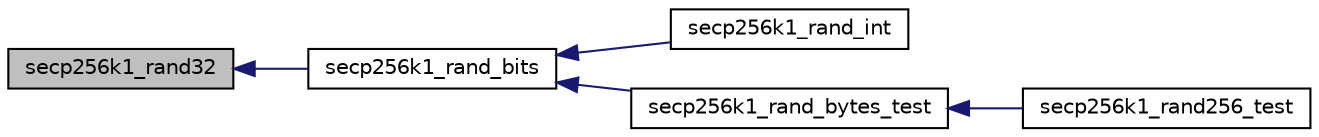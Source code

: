 digraph "secp256k1_rand32"
{
  edge [fontname="Helvetica",fontsize="10",labelfontname="Helvetica",labelfontsize="10"];
  node [fontname="Helvetica",fontsize="10",shape=record];
  rankdir="LR";
  Node11 [label="secp256k1_rand32",height=0.2,width=0.4,color="black", fillcolor="grey75", style="filled", fontcolor="black"];
  Node11 -> Node12 [dir="back",color="midnightblue",fontsize="10",style="solid",fontname="Helvetica"];
  Node12 [label="secp256k1_rand_bits",height=0.2,width=0.4,color="black", fillcolor="white", style="filled",URL="$d9/d04/testrand__impl_8h.html#a70a3e97a30b94a77f4a59807ba01e6ba"];
  Node12 -> Node13 [dir="back",color="midnightblue",fontsize="10",style="solid",fontname="Helvetica"];
  Node13 [label="secp256k1_rand_int",height=0.2,width=0.4,color="black", fillcolor="white", style="filled",URL="$d9/d04/testrand__impl_8h.html#a2e2064cdf87588f68f4ba3131f5d9353"];
  Node12 -> Node14 [dir="back",color="midnightblue",fontsize="10",style="solid",fontname="Helvetica"];
  Node14 [label="secp256k1_rand_bytes_test",height=0.2,width=0.4,color="black", fillcolor="white", style="filled",URL="$d9/d04/testrand__impl_8h.html#adf2bb4432b8c3b238d83297c067b41aa"];
  Node14 -> Node15 [dir="back",color="midnightblue",fontsize="10",style="solid",fontname="Helvetica"];
  Node15 [label="secp256k1_rand256_test",height=0.2,width=0.4,color="black", fillcolor="white", style="filled",URL="$d9/d04/testrand__impl_8h.html#ac7dd7cc19d5d0ae9b50791656b57af7b"];
}
